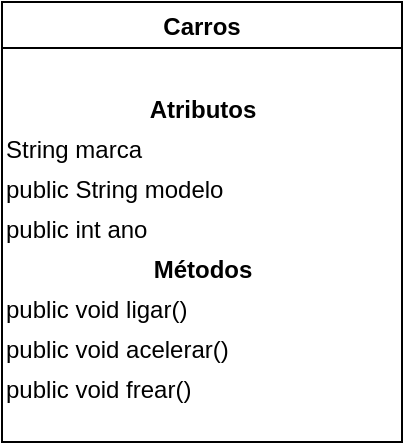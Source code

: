 <mxfile>
  <diagram name="Classe Carros">
    <mxGraphModel dx="2000" dy="1200" grid="1" gridSize="10" guides="1" tooltips="1" connect="1">
      <root>
        <mxCell id="0" />
        <mxCell id="1" parent="0" />
        <!-- Classe -->
        <mxCell id="2" value="Carros" style="swimlane;fontStyle=1;childLayout=stackLayout;" vertex="1" parent="1">
          <mxGeometry x="100" y="100" width="200" height="220" as="geometry" />
        </mxCell>
        <!-- Atributos -->
        <mxCell id="3" value="Atributos" style="text;html=1;align=center;fontStyle=1" vertex="1" parent="2" connectable="0">
          <mxGeometry y="40" width="200" height="20" as="geometry" />
        </mxCell>
        <mxCell id="4" value="String marca" style="text;html=1" vertex="1" parent="2" connectable="0">
          <mxGeometry y="60" width="200" height="20" as="geometry" />
        </mxCell>
        <mxCell id="5" value="public String modelo" style="text;html=1" vertex="1" parent="2" connectable="0">
          <mxGeometry y="80" width="200" height="20" as="geometry" />
        </mxCell>
        <mxCell id="6" value="public int ano" style="text;html=1" vertex="1" parent="2" connectable="0">
          <mxGeometry y="100" width="200" height="20" as="geometry" />
        </mxCell>
        <!-- Métodos -->
        <mxCell id="7" value="Métodos" style="text;html=1;align=center;fontStyle=1" vertex="1" parent="2" connectable="0">
          <mxGeometry y="120" width="200" height="20" as="geometry" />
        </mxCell>
        <mxCell id="8" value="public void ligar()" style="text;html=1" vertex="1" parent="2" connectable="0">
          <mxGeometry y="140" width="200" height="20" as="geometry" />
        </mxCell>
        <mxCell id="9" value="public void acelerar()" style="text;html=1" vertex="1" parent="2" connectable="0">
          <mxGeometry y="160" width="200" height="20" as="geometry" />
        </mxCell>
        <mxCell id="10" value="public void frear()" style="text;html=1" vertex="1" parent="2" connectable="0">
          <mxGeometry y="180" width="200" height="20" as="geometry" />
        </mxCell>
      </root>
    </mxGraphModel>
  </diagram>
</mxfile>
